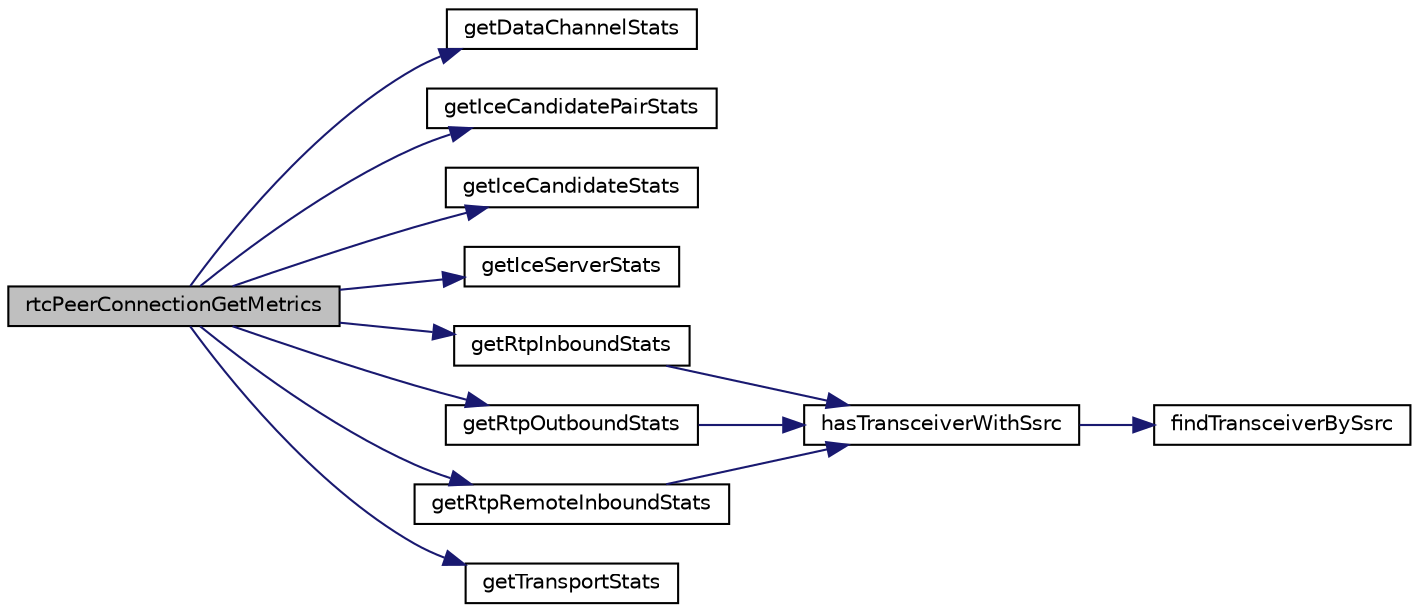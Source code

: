 digraph "rtcPeerConnectionGetMetrics"
{
 // LATEX_PDF_SIZE
  edge [fontname="Helvetica",fontsize="10",labelfontname="Helvetica",labelfontsize="10"];
  node [fontname="Helvetica",fontsize="10",shape=record];
  rankdir="LR";
  Node1 [label="rtcPeerConnectionGetMetrics",height=0.2,width=0.4,color="black", fillcolor="grey75", style="filled", fontcolor="black",tooltip="Get the relevant/all metrics based on the RTCStatsType field. This does not include any signaling rel..."];
  Node1 -> Node2 [color="midnightblue",fontsize="10",style="solid",fontname="Helvetica"];
  Node2 [label="getDataChannelStats",height=0.2,width=0.4,color="black", fillcolor="white", style="filled",URL="$Metrics_8c.html#a21366defbbacaa32a10a226a835b06ad",tooltip=" "];
  Node1 -> Node3 [color="midnightblue",fontsize="10",style="solid",fontname="Helvetica"];
  Node3 [label="getIceCandidatePairStats",height=0.2,width=0.4,color="black", fillcolor="white", style="filled",URL="$Metrics_8c.html#a5e0fd07242a13b47a87c991d5f9f27e8",tooltip="Get specific ICE candidate pair stats."];
  Node1 -> Node4 [color="midnightblue",fontsize="10",style="solid",fontname="Helvetica"];
  Node4 [label="getIceCandidateStats",height=0.2,width=0.4,color="black", fillcolor="white", style="filled",URL="$Metrics_8c.html#a30498adf524efd8a499cdb56aaa9a2b3",tooltip="Get specific ICE candidate stats."];
  Node1 -> Node5 [color="midnightblue",fontsize="10",style="solid",fontname="Helvetica"];
  Node5 [label="getIceServerStats",height=0.2,width=0.4,color="black", fillcolor="white", style="filled",URL="$Metrics_8c.html#ac599b4d94a257251e99ff68851165b49",tooltip="Get specific ICE server stats getIceServerStats will return stats for a specific server...."];
  Node1 -> Node6 [color="midnightblue",fontsize="10",style="solid",fontname="Helvetica"];
  Node6 [label="getRtpInboundStats",height=0.2,width=0.4,color="black", fillcolor="white", style="filled",URL="$Metrics_8c.html#a162cbc7fcbd0aa489310edd0a501158c",tooltip="Get RTP inbound stats."];
  Node6 -> Node7 [color="midnightblue",fontsize="10",style="solid",fontname="Helvetica"];
  Node7 [label="hasTransceiverWithSsrc",height=0.2,width=0.4,color="black", fillcolor="white", style="filled",URL="$Rtp_8c.html#a3f98236c016e0072d6ef135477ffa895",tooltip=" "];
  Node7 -> Node8 [color="midnightblue",fontsize="10",style="solid",fontname="Helvetica"];
  Node8 [label="findTransceiverBySsrc",height=0.2,width=0.4,color="black", fillcolor="white", style="filled",URL="$Rtp_8c.html#a353c7c84b9f9a6ab29730620fa04c87d",tooltip=" "];
  Node1 -> Node9 [color="midnightblue",fontsize="10",style="solid",fontname="Helvetica"];
  Node9 [label="getRtpOutboundStats",height=0.2,width=0.4,color="black", fillcolor="white", style="filled",URL="$Metrics_8c.html#a5ed427c24c23aed9f61262c7e6c2abc5",tooltip="Get RTP outbound stats."];
  Node9 -> Node7 [color="midnightblue",fontsize="10",style="solid",fontname="Helvetica"];
  Node1 -> Node10 [color="midnightblue",fontsize="10",style="solid",fontname="Helvetica"];
  Node10 [label="getRtpRemoteInboundStats",height=0.2,width=0.4,color="black", fillcolor="white", style="filled",URL="$Metrics_8c.html#adaa4d044035288ca366e26276e20b173",tooltip="Get remote RTP inbound stats."];
  Node10 -> Node7 [color="midnightblue",fontsize="10",style="solid",fontname="Helvetica"];
  Node1 -> Node11 [color="midnightblue",fontsize="10",style="solid",fontname="Helvetica"];
  Node11 [label="getTransportStats",height=0.2,width=0.4,color="black", fillcolor="white", style="filled",URL="$Metrics_8c.html#af2418ba1bdfb722935ad7906a28a5562",tooltip="Get specific transport stats."];
}
